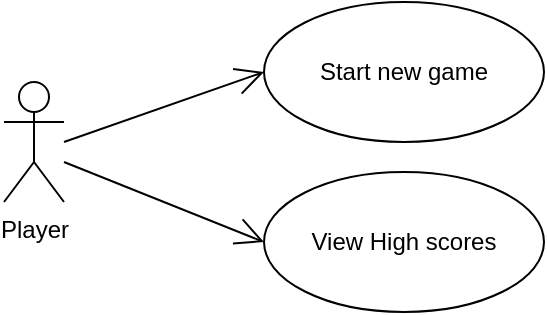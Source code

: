 <mxfile version="11.1.4" type="google"><diagram id="joBDHMv5xqrfzNn3eOeW" name="Page-1"><mxGraphModel dx="1422" dy="764" grid="1" gridSize="10" guides="1" tooltips="1" connect="1" arrows="1" fold="1" page="1" pageScale="1" pageWidth="827" pageHeight="1169" math="0" shadow="0"><root><mxCell id="0"/><mxCell id="1" parent="0"/><mxCell id="Y88yjOhyKS7pwns4PYw8-1" value="Player" style="shape=umlActor;verticalLabelPosition=bottom;labelBackgroundColor=#ffffff;verticalAlign=top;html=1;" vertex="1" parent="1"><mxGeometry x="100" y="160" width="30" height="60" as="geometry"/></mxCell><mxCell id="Y88yjOhyKS7pwns4PYw8-2" value="Start new game" style="ellipse;whiteSpace=wrap;html=1;" vertex="1" parent="1"><mxGeometry x="230" y="120" width="140" height="70" as="geometry"/></mxCell><mxCell id="Y88yjOhyKS7pwns4PYw8-3" value="View High scores" style="ellipse;whiteSpace=wrap;html=1;" vertex="1" parent="1"><mxGeometry x="230" y="205" width="140" height="70" as="geometry"/></mxCell><mxCell id="Y88yjOhyKS7pwns4PYw8-5" value="" style="endArrow=open;endFill=1;endSize=12;html=1;entryX=0;entryY=0.5;entryDx=0;entryDy=0;" edge="1" parent="1" target="Y88yjOhyKS7pwns4PYw8-2"><mxGeometry width="160" relative="1" as="geometry"><mxPoint x="130" y="190" as="sourcePoint"/><mxPoint x="310" y="200" as="targetPoint"/></mxGeometry></mxCell><mxCell id="Y88yjOhyKS7pwns4PYw8-6" value="" style="endArrow=open;endFill=1;endSize=12;html=1;entryX=0;entryY=0.5;entryDx=0;entryDy=0;" edge="1" parent="1" target="Y88yjOhyKS7pwns4PYw8-3"><mxGeometry width="160" relative="1" as="geometry"><mxPoint x="130" y="200" as="sourcePoint"/><mxPoint x="310" y="300" as="targetPoint"/></mxGeometry></mxCell></root></mxGraphModel></diagram></mxfile>